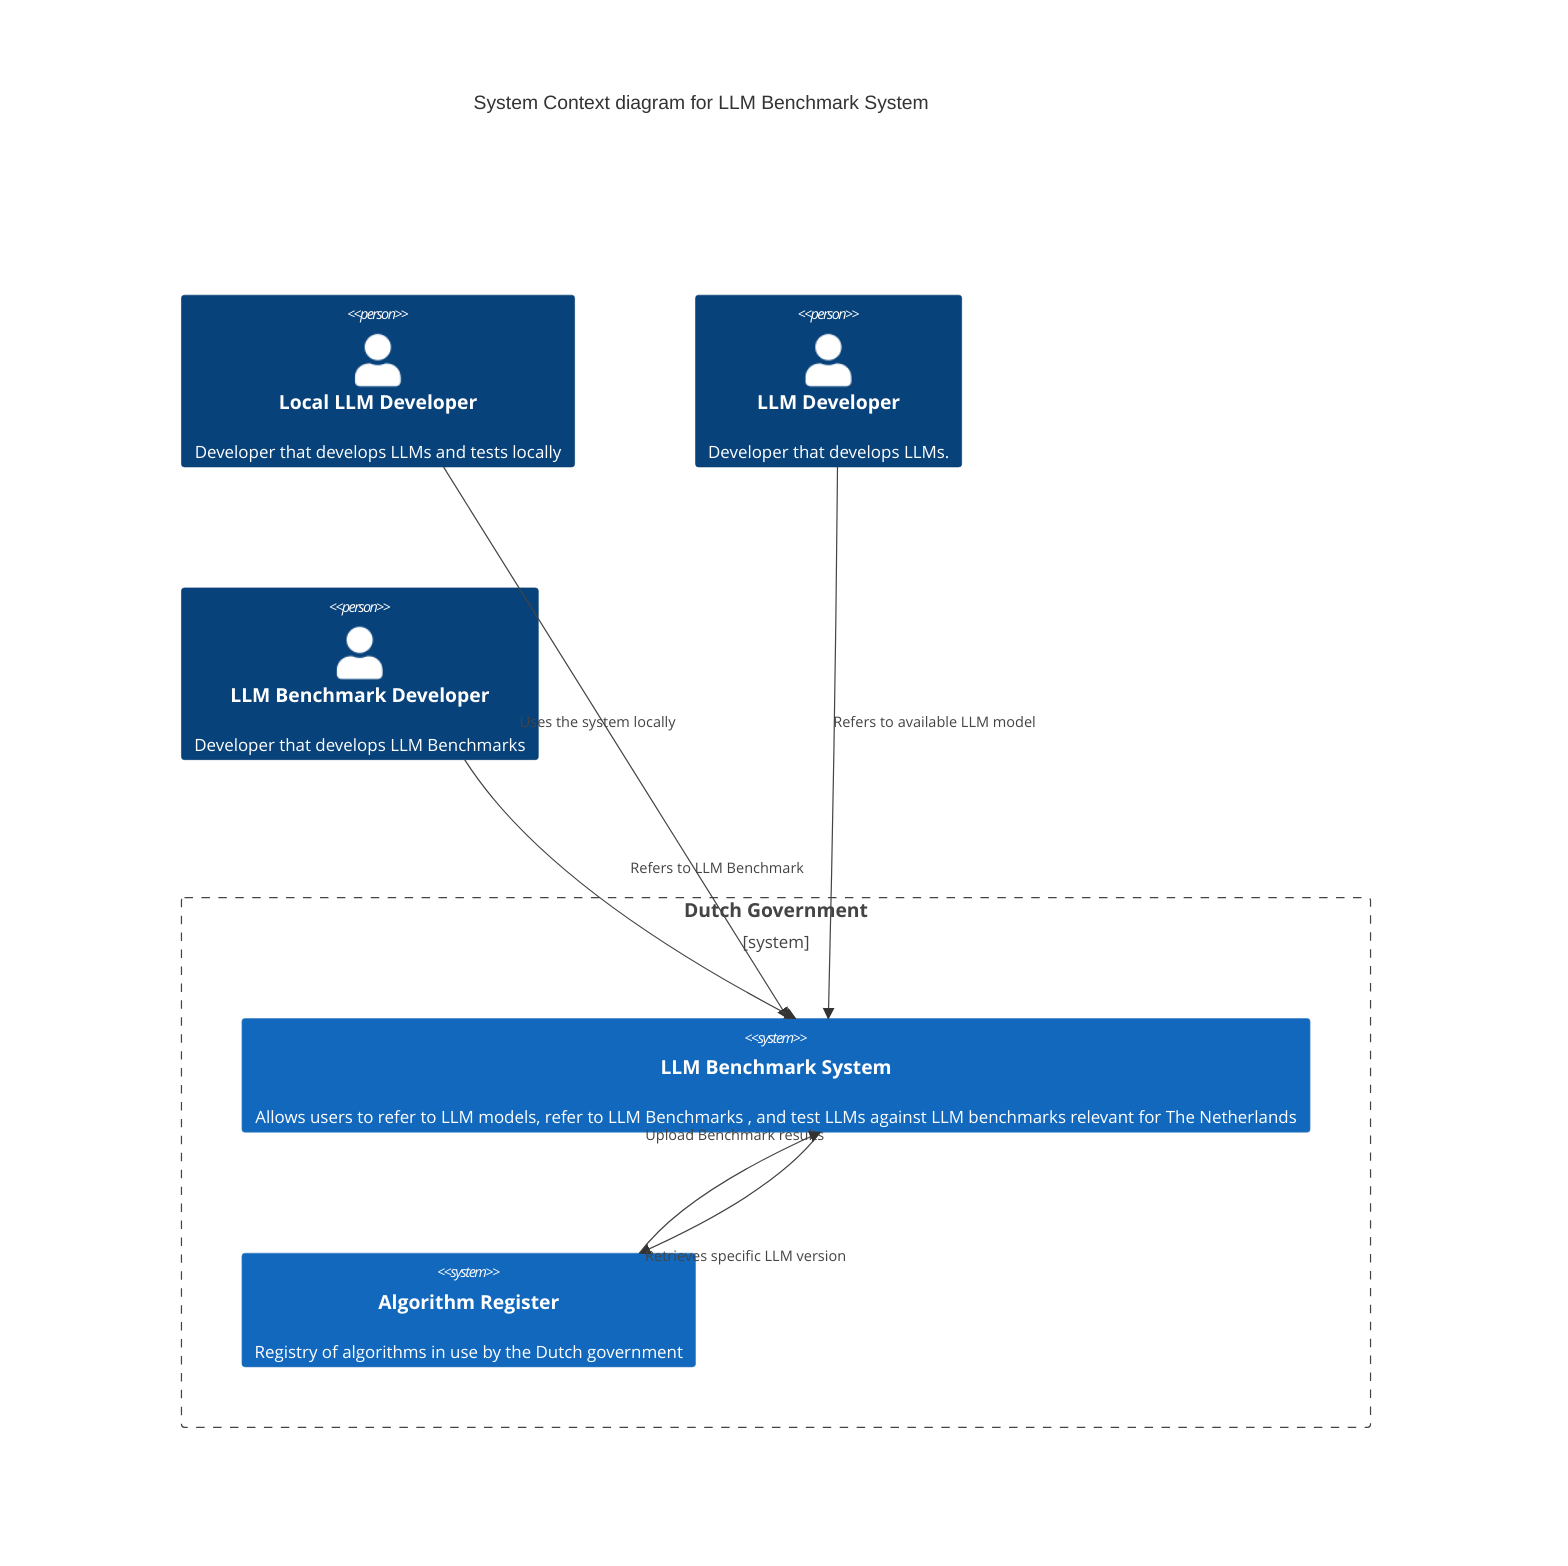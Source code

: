 C4Context
      title System Context diagram for LLM Benchmark System
      Boundary(b0, "Dutch Government") {
        System(SystemLLMBenchmark, "LLM Benchmark System", "Allows users to refer to LLM models, refer to LLM Benchmarks
        , and test LLMs against LLM benchmarks relevant for The Netherlands")
        System(SystemAlgoReg, "Algorithm Register", "Registry of algorithms in use by the Dutch government")
      }

      Person(dev0, "Local LLM Developer", "Developer that develops LLMs and tests locally")
      Person(dev, "LLM Developer", "Developer that develops LLMs.")
      Person(dev1, "LLM Benchmark Developer", "Developer that develops LLM Benchmarks")

      Rel(dev0, SystemLLMBenchmark, "Uses the system locally")
      Rel(dev, SystemLLMBenchmark, "Refers to available LLM model")
      Rel(dev1, SystemLLMBenchmark, "Refers to LLM Benchmark")

      Rel(SystemLLMBenchmark, SystemAlgoReg, "Upload Benchmark results")
      Rel(SystemAlgoReg, SystemLLMBenchmark, "Retrieves specific LLM version")

      UpdateRelStyle(SystemLLMBenchmark, SystemAlgoReg, $offsetY="-50", $offsetX="-70")
      UpdateRelStyle(SystemAlgoReg, SystemLLMBenchmark, $offsetY="50", $offsetX="-70")
      UpdateLayoutConfig($c4ShapeInRow="3", $c4BoundaryInRow="1")

      UpdateRelStyle(dev0, SystemLLMBenchmark, $offsetY="-20", $offsetX="-80")
      UpdateRelStyle(dev, SystemLLMBenchmark, $offsetY="-20")
      UpdateRelStyle(dev1, SystemLLMBenchmark, $offsetY="-20")